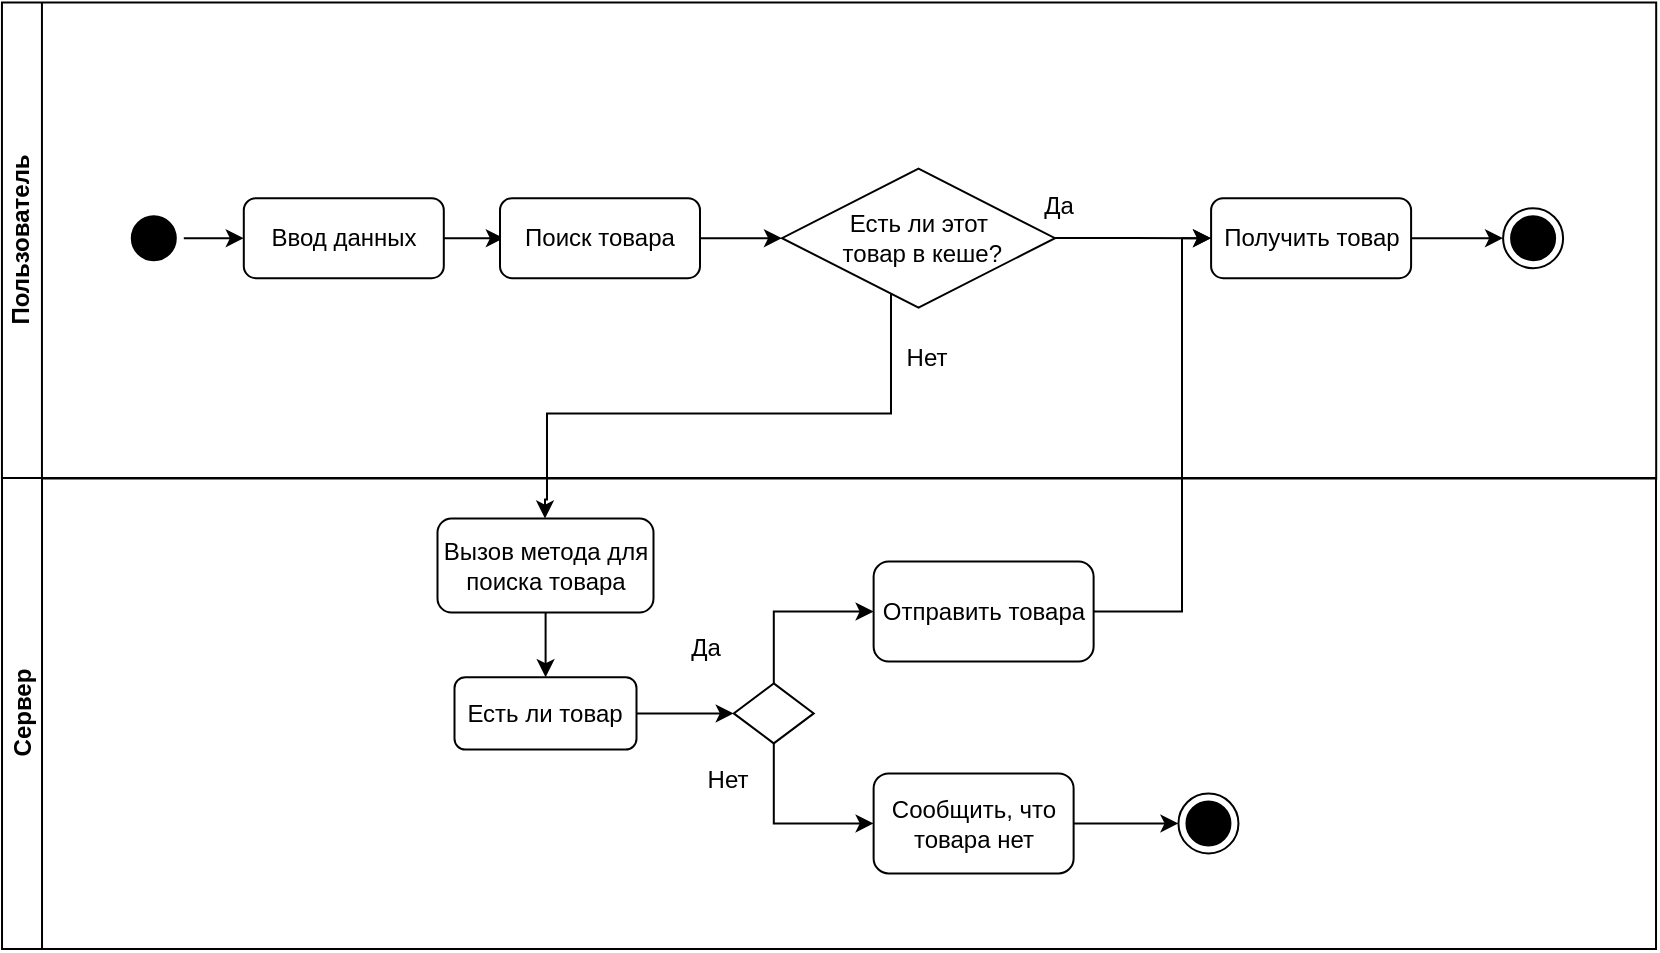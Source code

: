 <mxfile version="25.0.3" pages="2">
  <diagram name="Диаграмма деятельности" id="0783ab3e-0a74-02c8-0abd-f7b4e66b4bec">
    <mxGraphModel dx="906" dy="470" grid="1" gridSize="10" guides="1" tooltips="1" connect="1" arrows="1" fold="1" page="0" pageScale="1" pageWidth="850" pageHeight="1100" background="none" math="0" shadow="0">
      <root>
        <mxCell id="0" />
        <mxCell id="1" parent="0" />
        <mxCell id="z9uXh1xA86YdtKLNnE2--1" value="Пользователь&lt;br&gt;" style="swimlane;html=1;startSize=20;rotation=-90;" parent="1" vertex="1">
          <mxGeometry x="474.52" y="-53.3" width="238.03" height="827.12" as="geometry" />
        </mxCell>
        <mxCell id="z9uXh1xA86YdtKLNnE2--36" style="edgeStyle=orthogonalEdgeStyle;rounded=0;orthogonalLoop=1;jettySize=auto;html=1;" parent="z9uXh1xA86YdtKLNnE2--1" source="z9uXh1xA86YdtKLNnE2--32" edge="1">
          <mxGeometry relative="1" as="geometry">
            <mxPoint x="-43.583" y="412.408" as="targetPoint" />
          </mxGeometry>
        </mxCell>
        <mxCell id="z9uXh1xA86YdtKLNnE2--32" value="Ввод данных" style="rounded=1;whiteSpace=wrap;html=1;" parent="z9uXh1xA86YdtKLNnE2--1" vertex="1">
          <mxGeometry x="-173.62" y="392.38" width="100" height="40" as="geometry" />
        </mxCell>
        <mxCell id="lEvwYSKVqgoVsjnKDAjR-1" style="edgeStyle=orthogonalEdgeStyle;rounded=0;orthogonalLoop=1;jettySize=auto;html=1;entryX=0;entryY=0.5;entryDx=0;entryDy=0;" parent="z9uXh1xA86YdtKLNnE2--1" source="z9uXh1xA86YdtKLNnE2--35" target="lEvwYSKVqgoVsjnKDAjR-2" edge="1">
          <mxGeometry relative="1" as="geometry">
            <mxPoint x="96.53" y="412.38" as="targetPoint" />
          </mxGeometry>
        </mxCell>
        <mxCell id="z9uXh1xA86YdtKLNnE2--35" value="Поиск товара" style="rounded=1;whiteSpace=wrap;html=1;" parent="z9uXh1xA86YdtKLNnE2--1" vertex="1">
          <mxGeometry x="-45.52" y="392.38" width="100" height="40" as="geometry" />
        </mxCell>
        <mxCell id="z9uXh1xA86YdtKLNnE2--58" style="edgeStyle=orthogonalEdgeStyle;rounded=0;orthogonalLoop=1;jettySize=auto;html=1;entryX=0;entryY=0.5;entryDx=0;entryDy=0;strokeColor=#000000;" parent="z9uXh1xA86YdtKLNnE2--1" source="z9uXh1xA86YdtKLNnE2--50" target="z9uXh1xA86YdtKLNnE2--51" edge="1">
          <mxGeometry relative="1" as="geometry" />
        </mxCell>
        <mxCell id="z9uXh1xA86YdtKLNnE2--50" value="Получить товар" style="rounded=1;whiteSpace=wrap;html=1;" parent="z9uXh1xA86YdtKLNnE2--1" vertex="1">
          <mxGeometry x="310.03" y="392.38" width="100" height="40" as="geometry" />
        </mxCell>
        <mxCell id="z9uXh1xA86YdtKLNnE2--54" style="edgeStyle=orthogonalEdgeStyle;rounded=0;orthogonalLoop=1;jettySize=auto;html=1;strokeColor=#000000;exitX=1;exitY=0.5;exitDx=0;exitDy=0;" parent="z9uXh1xA86YdtKLNnE2--1" source="z9uXh1xA86YdtKLNnE2--52" target="z9uXh1xA86YdtKLNnE2--32" edge="1">
          <mxGeometry relative="1" as="geometry" />
        </mxCell>
        <mxCell id="z9uXh1xA86YdtKLNnE2--52" value="" style="ellipse;html=1;shape=startState;fillColor=#000000;strokeColor=#000000;" parent="z9uXh1xA86YdtKLNnE2--1" vertex="1">
          <mxGeometry x="-233.62" y="397.38" width="30" height="30" as="geometry" />
        </mxCell>
        <mxCell id="z9uXh1xA86YdtKLNnE2--51" value="" style="ellipse;html=1;shape=endState;fillColor=#000000;strokeColor=#000000;" parent="z9uXh1xA86YdtKLNnE2--1" vertex="1">
          <mxGeometry x="456.03" y="397.38" width="30" height="30" as="geometry" />
        </mxCell>
        <mxCell id="lEvwYSKVqgoVsjnKDAjR-4" style="edgeStyle=orthogonalEdgeStyle;rounded=0;orthogonalLoop=1;jettySize=auto;html=1;" parent="z9uXh1xA86YdtKLNnE2--1" source="lEvwYSKVqgoVsjnKDAjR-2" target="z9uXh1xA86YdtKLNnE2--50" edge="1">
          <mxGeometry relative="1" as="geometry" />
        </mxCell>
        <mxCell id="lEvwYSKVqgoVsjnKDAjR-2" value="Есть ли этот&lt;br&gt;&amp;nbsp;товар в кеше?" style="rhombus;whiteSpace=wrap;html=1;" parent="z9uXh1xA86YdtKLNnE2--1" vertex="1">
          <mxGeometry x="95.48" y="377.64" width="136.52" height="69.47" as="geometry" />
        </mxCell>
        <mxCell id="lEvwYSKVqgoVsjnKDAjR-8" value="Нет" style="text;html=1;align=center;verticalAlign=middle;resizable=0;points=[];autosize=1;strokeColor=none;fillColor=none;" parent="z9uXh1xA86YdtKLNnE2--1" vertex="1">
          <mxGeometry x="148.48" y="459.3" width="38" height="26" as="geometry" />
        </mxCell>
        <mxCell id="z9uXh1xA86YdtKLNnE2--29" value="Сервер" style="swimlane;html=1;startSize=20;rotation=-90;" parent="1" vertex="1">
          <mxGeometry x="475.75" y="183.26" width="235.52" height="827" as="geometry" />
        </mxCell>
        <mxCell id="z9uXh1xA86YdtKLNnE2--47" style="edgeStyle=orthogonalEdgeStyle;rounded=0;orthogonalLoop=1;jettySize=auto;html=1;entryX=0;entryY=0.5;entryDx=0;entryDy=0;" parent="z9uXh1xA86YdtKLNnE2--29" source="z9uXh1xA86YdtKLNnE2--42" target="z9uXh1xA86YdtKLNnE2--46" edge="1">
          <mxGeometry relative="1" as="geometry">
            <mxPoint x="90.06" y="387.44" as="targetPoint" />
          </mxGeometry>
        </mxCell>
        <mxCell id="z9uXh1xA86YdtKLNnE2--42" value="Есть ли товар" style="rounded=1;whiteSpace=wrap;html=1;" parent="z9uXh1xA86YdtKLNnE2--29" vertex="1">
          <mxGeometry x="-69.5" y="395.35" width="91" height="36.19" as="geometry" />
        </mxCell>
        <mxCell id="z9uXh1xA86YdtKLNnE2--45" style="edgeStyle=orthogonalEdgeStyle;rounded=0;orthogonalLoop=1;jettySize=auto;html=1;" parent="z9uXh1xA86YdtKLNnE2--29" source="z9uXh1xA86YdtKLNnE2--43" target="z9uXh1xA86YdtKLNnE2--42" edge="1">
          <mxGeometry relative="1" as="geometry" />
        </mxCell>
        <mxCell id="z9uXh1xA86YdtKLNnE2--43" value="Вызов метода для поиска товара" style="rounded=1;whiteSpace=wrap;html=1;" parent="z9uXh1xA86YdtKLNnE2--29" vertex="1">
          <mxGeometry x="-78" y="316" width="108" height="47" as="geometry" />
        </mxCell>
        <mxCell id="z9uXh1xA86YdtKLNnE2--55" style="edgeStyle=orthogonalEdgeStyle;rounded=0;orthogonalLoop=1;jettySize=auto;html=1;entryX=0;entryY=0.5;entryDx=0;entryDy=0;strokeColor=#000000;" parent="z9uXh1xA86YdtKLNnE2--29" source="z9uXh1xA86YdtKLNnE2--46" target="z9uXh1xA86YdtKLNnE2--49" edge="1">
          <mxGeometry relative="1" as="geometry">
            <Array as="points">
              <mxPoint x="90.06" y="362.44" />
            </Array>
          </mxGeometry>
        </mxCell>
        <mxCell id="z9uXh1xA86YdtKLNnE2--56" style="edgeStyle=orthogonalEdgeStyle;rounded=0;orthogonalLoop=1;jettySize=auto;html=1;entryX=0;entryY=0.5;entryDx=0;entryDy=0;strokeColor=#000000;" parent="z9uXh1xA86YdtKLNnE2--29" source="z9uXh1xA86YdtKLNnE2--46" target="z9uXh1xA86YdtKLNnE2--48" edge="1">
          <mxGeometry relative="1" as="geometry">
            <Array as="points">
              <mxPoint x="90.06" y="468.44" />
            </Array>
          </mxGeometry>
        </mxCell>
        <mxCell id="z9uXh1xA86YdtKLNnE2--46" value="" style="rhombus;whiteSpace=wrap;html=1;" parent="z9uXh1xA86YdtKLNnE2--29" vertex="1">
          <mxGeometry x="70.12" y="398.44" width="40" height="30" as="geometry" />
        </mxCell>
        <mxCell id="z9uXh1xA86YdtKLNnE2--49" value="Отправить товара" style="rounded=1;whiteSpace=wrap;html=1;" parent="z9uXh1xA86YdtKLNnE2--29" vertex="1">
          <mxGeometry x="140.06" y="337.51" width="110" height="50" as="geometry" />
        </mxCell>
        <mxCell id="0W8tkMs0XRIJhyc4O4X--4" style="edgeStyle=orthogonalEdgeStyle;rounded=0;orthogonalLoop=1;jettySize=auto;html=1;" parent="z9uXh1xA86YdtKLNnE2--29" source="z9uXh1xA86YdtKLNnE2--48" target="0W8tkMs0XRIJhyc4O4X--1" edge="1">
          <mxGeometry relative="1" as="geometry" />
        </mxCell>
        <mxCell id="z9uXh1xA86YdtKLNnE2--48" value="Сообщить, что товара нет" style="rounded=1;whiteSpace=wrap;html=1;" parent="z9uXh1xA86YdtKLNnE2--29" vertex="1">
          <mxGeometry x="140.06" y="443.44" width="100" height="50" as="geometry" />
        </mxCell>
        <mxCell id="RnYUWjXc_BbfMQrNLgCo-1" value="Да" style="text;html=1;strokeColor=none;fillColor=none;align=center;verticalAlign=middle;whiteSpace=wrap;rounded=0;" parent="z9uXh1xA86YdtKLNnE2--29" vertex="1">
          <mxGeometry x="26.06" y="365.55" width="60" height="30" as="geometry" />
        </mxCell>
        <mxCell id="RnYUWjXc_BbfMQrNLgCo-2" value="Нет" style="text;html=1;strokeColor=none;fillColor=none;align=center;verticalAlign=middle;whiteSpace=wrap;rounded=0;" parent="z9uXh1xA86YdtKLNnE2--29" vertex="1">
          <mxGeometry x="48.08" y="431.55" width="37.98" height="30" as="geometry" />
        </mxCell>
        <mxCell id="0W8tkMs0XRIJhyc4O4X--1" value="" style="ellipse;html=1;shape=endState;fillColor=#000000;strokeColor=#000000;" parent="z9uXh1xA86YdtKLNnE2--29" vertex="1">
          <mxGeometry x="292.48" y="453.44" width="30" height="30" as="geometry" />
        </mxCell>
        <mxCell id="z9uXh1xA86YdtKLNnE2--57" style="edgeStyle=orthogonalEdgeStyle;rounded=0;orthogonalLoop=1;jettySize=auto;html=1;entryX=0;entryY=0.5;entryDx=0;entryDy=0;strokeColor=#000000;" parent="1" source="z9uXh1xA86YdtKLNnE2--49" target="z9uXh1xA86YdtKLNnE2--50" edge="1">
          <mxGeometry relative="1" as="geometry">
            <Array as="points">
              <mxPoint x="770" y="360" />
            </Array>
          </mxGeometry>
        </mxCell>
        <mxCell id="lEvwYSKVqgoVsjnKDAjR-5" value="Да" style="text;html=1;align=center;verticalAlign=middle;resizable=0;points=[];autosize=1;strokeColor=none;fillColor=none;" parent="1" vertex="1">
          <mxGeometry x="691" y="330" width="33" height="26" as="geometry" />
        </mxCell>
        <mxCell id="lEvwYSKVqgoVsjnKDAjR-7" style="edgeStyle=orthogonalEdgeStyle;rounded=0;orthogonalLoop=1;jettySize=auto;html=1;" parent="1" source="lEvwYSKVqgoVsjnKDAjR-2" target="z9uXh1xA86YdtKLNnE2--43" edge="1">
          <mxGeometry relative="1" as="geometry">
            <mxPoint x="572.426" y="489.839" as="targetPoint" />
            <Array as="points">
              <mxPoint x="624.52" y="446.7" />
              <mxPoint x="452.52" y="446.7" />
              <mxPoint x="452.52" y="489.7" />
              <mxPoint x="451.52" y="489.7" />
            </Array>
          </mxGeometry>
        </mxCell>
      </root>
    </mxGraphModel>
  </diagram>
  <diagram id="aT7dq3TwxHSGFJUNst0q" name="Диаграмма состояний">
    <mxGraphModel dx="1024" dy="612" grid="0" gridSize="10" guides="1" tooltips="1" connect="1" arrows="1" fold="1" page="0" pageScale="1" pageWidth="1169" pageHeight="827" math="0" shadow="0">
      <root>
        <mxCell id="0" />
        <mxCell id="1" parent="0" />
        <mxCell id="n2BCix7oN7lk6Y4YMK8M-26" style="edgeStyle=orthogonalEdgeStyle;rounded=0;orthogonalLoop=1;jettySize=auto;html=1;entryX=0;entryY=0.5;entryDx=0;entryDy=0;" edge="1" parent="1" source="n2BCix7oN7lk6Y4YMK8M-27" target="n2BCix7oN7lk6Y4YMK8M-31">
          <mxGeometry relative="1" as="geometry">
            <mxPoint x="430.927" y="359.1" as="targetPoint" />
          </mxGeometry>
        </mxCell>
        <mxCell id="n2BCix7oN7lk6Y4YMK8M-27" value="Заказ талона" style="rounded=1;whiteSpace=wrap;html=1;" vertex="1" parent="1">
          <mxGeometry x="300.9" y="339.08" width="100" height="40" as="geometry" />
        </mxCell>
        <mxCell id="n2BCix7oN7lk6Y4YMK8M-49" style="edgeStyle=orthogonalEdgeStyle;rounded=0;orthogonalLoop=1;jettySize=auto;html=1;entryX=0;entryY=0.5;entryDx=0;entryDy=0;strokeColor=#000000;" edge="1" parent="1" source="n2BCix7oN7lk6Y4YMK8M-31" target="n2BCix7oN7lk6Y4YMK8M-34">
          <mxGeometry relative="1" as="geometry" />
        </mxCell>
        <mxCell id="n2BCix7oN7lk6Y4YMK8M-50" style="rounded=0;orthogonalLoop=1;jettySize=auto;html=1;entryX=0;entryY=0;entryDx=0;entryDy=0;strokeColor=#000000;exitX=1;exitY=1;exitDx=0;exitDy=0;" edge="1" parent="1" source="n2BCix7oN7lk6Y4YMK8M-31" target="n2BCix7oN7lk6Y4YMK8M-45">
          <mxGeometry relative="1" as="geometry" />
        </mxCell>
        <mxCell id="n2BCix7oN7lk6Y4YMK8M-31" value="Ожидание подтверждения талона" style="rounded=1;whiteSpace=wrap;html=1;" vertex="1" parent="1">
          <mxGeometry x="460" y="334.12" width="110.1" height="49.92" as="geometry" />
        </mxCell>
        <mxCell id="n2BCix7oN7lk6Y4YMK8M-33" style="edgeStyle=orthogonalEdgeStyle;rounded=0;orthogonalLoop=1;jettySize=auto;html=1;entryX=0;entryY=0.5;entryDx=0;entryDy=0;strokeColor=#000000;" edge="1" parent="1" source="n2BCix7oN7lk6Y4YMK8M-34" target="n2BCix7oN7lk6Y4YMK8M-37">
          <mxGeometry relative="1" as="geometry" />
        </mxCell>
        <mxCell id="n2BCix7oN7lk6Y4YMK8M-34" value="Подтверждение заказа талона" style="rounded=1;whiteSpace=wrap;html=1;" vertex="1" parent="1">
          <mxGeometry x="690" y="339.08" width="100" height="40" as="geometry" />
        </mxCell>
        <mxCell id="n2BCix7oN7lk6Y4YMK8M-35" style="edgeStyle=orthogonalEdgeStyle;rounded=0;orthogonalLoop=1;jettySize=auto;html=1;strokeColor=#000000;exitX=1;exitY=0.5;exitDx=0;exitDy=0;" edge="1" parent="1" source="n2BCix7oN7lk6Y4YMK8M-36" target="n2BCix7oN7lk6Y4YMK8M-27">
          <mxGeometry relative="1" as="geometry" />
        </mxCell>
        <mxCell id="n2BCix7oN7lk6Y4YMK8M-36" value="" style="ellipse;html=1;shape=startState;fillColor=#000000;strokeColor=#000000;" vertex="1" parent="1">
          <mxGeometry x="240.9" y="344.08" width="30" height="30" as="geometry" />
        </mxCell>
        <mxCell id="n2BCix7oN7lk6Y4YMK8M-37" value="" style="ellipse;html=1;shape=endState;fillColor=#000000;strokeColor=#000000;" vertex="1" parent="1">
          <mxGeometry x="810" y="344.08" width="30" height="30" as="geometry" />
        </mxCell>
        <mxCell id="n2BCix7oN7lk6Y4YMK8M-55" style="edgeStyle=orthogonalEdgeStyle;rounded=0;orthogonalLoop=1;jettySize=auto;html=1;strokeColor=#000000;" edge="1" parent="1" source="n2BCix7oN7lk6Y4YMK8M-45" target="n2BCix7oN7lk6Y4YMK8M-27">
          <mxGeometry relative="1" as="geometry" />
        </mxCell>
        <mxCell id="n2BCix7oN7lk6Y4YMK8M-45" value="Отклонение заказа талона" style="rounded=1;whiteSpace=wrap;html=1;" vertex="1" parent="1">
          <mxGeometry x="680" y="440.0" width="110" height="50" as="geometry" />
        </mxCell>
        <mxCell id="n2BCix7oN7lk6Y4YMK8M-51" value="[талон свободен]" style="text;html=1;strokeColor=none;fillColor=none;align=center;verticalAlign=middle;whiteSpace=wrap;rounded=0;" vertex="1" parent="1">
          <mxGeometry x="580" y="334.12" width="99.9" height="30" as="geometry" />
        </mxCell>
        <mxCell id="n2BCix7oN7lk6Y4YMK8M-54" value="[талон занят]" style="text;html=1;strokeColor=none;fillColor=none;align=center;verticalAlign=middle;whiteSpace=wrap;rounded=0;rotation=25;" vertex="1" parent="1">
          <mxGeometry x="580" y="390" width="99.9" height="30" as="geometry" />
        </mxCell>
        <mxCell id="n2BCix7oN7lk6Y4YMK8M-56" value="Передача на повторный заказ талона" style="text;html=1;strokeColor=none;fillColor=none;align=center;verticalAlign=middle;whiteSpace=wrap;rounded=0;" vertex="1" parent="1">
          <mxGeometry x="400" y="440" width="230" height="30" as="geometry" />
        </mxCell>
      </root>
    </mxGraphModel>
  </diagram>
</mxfile>
